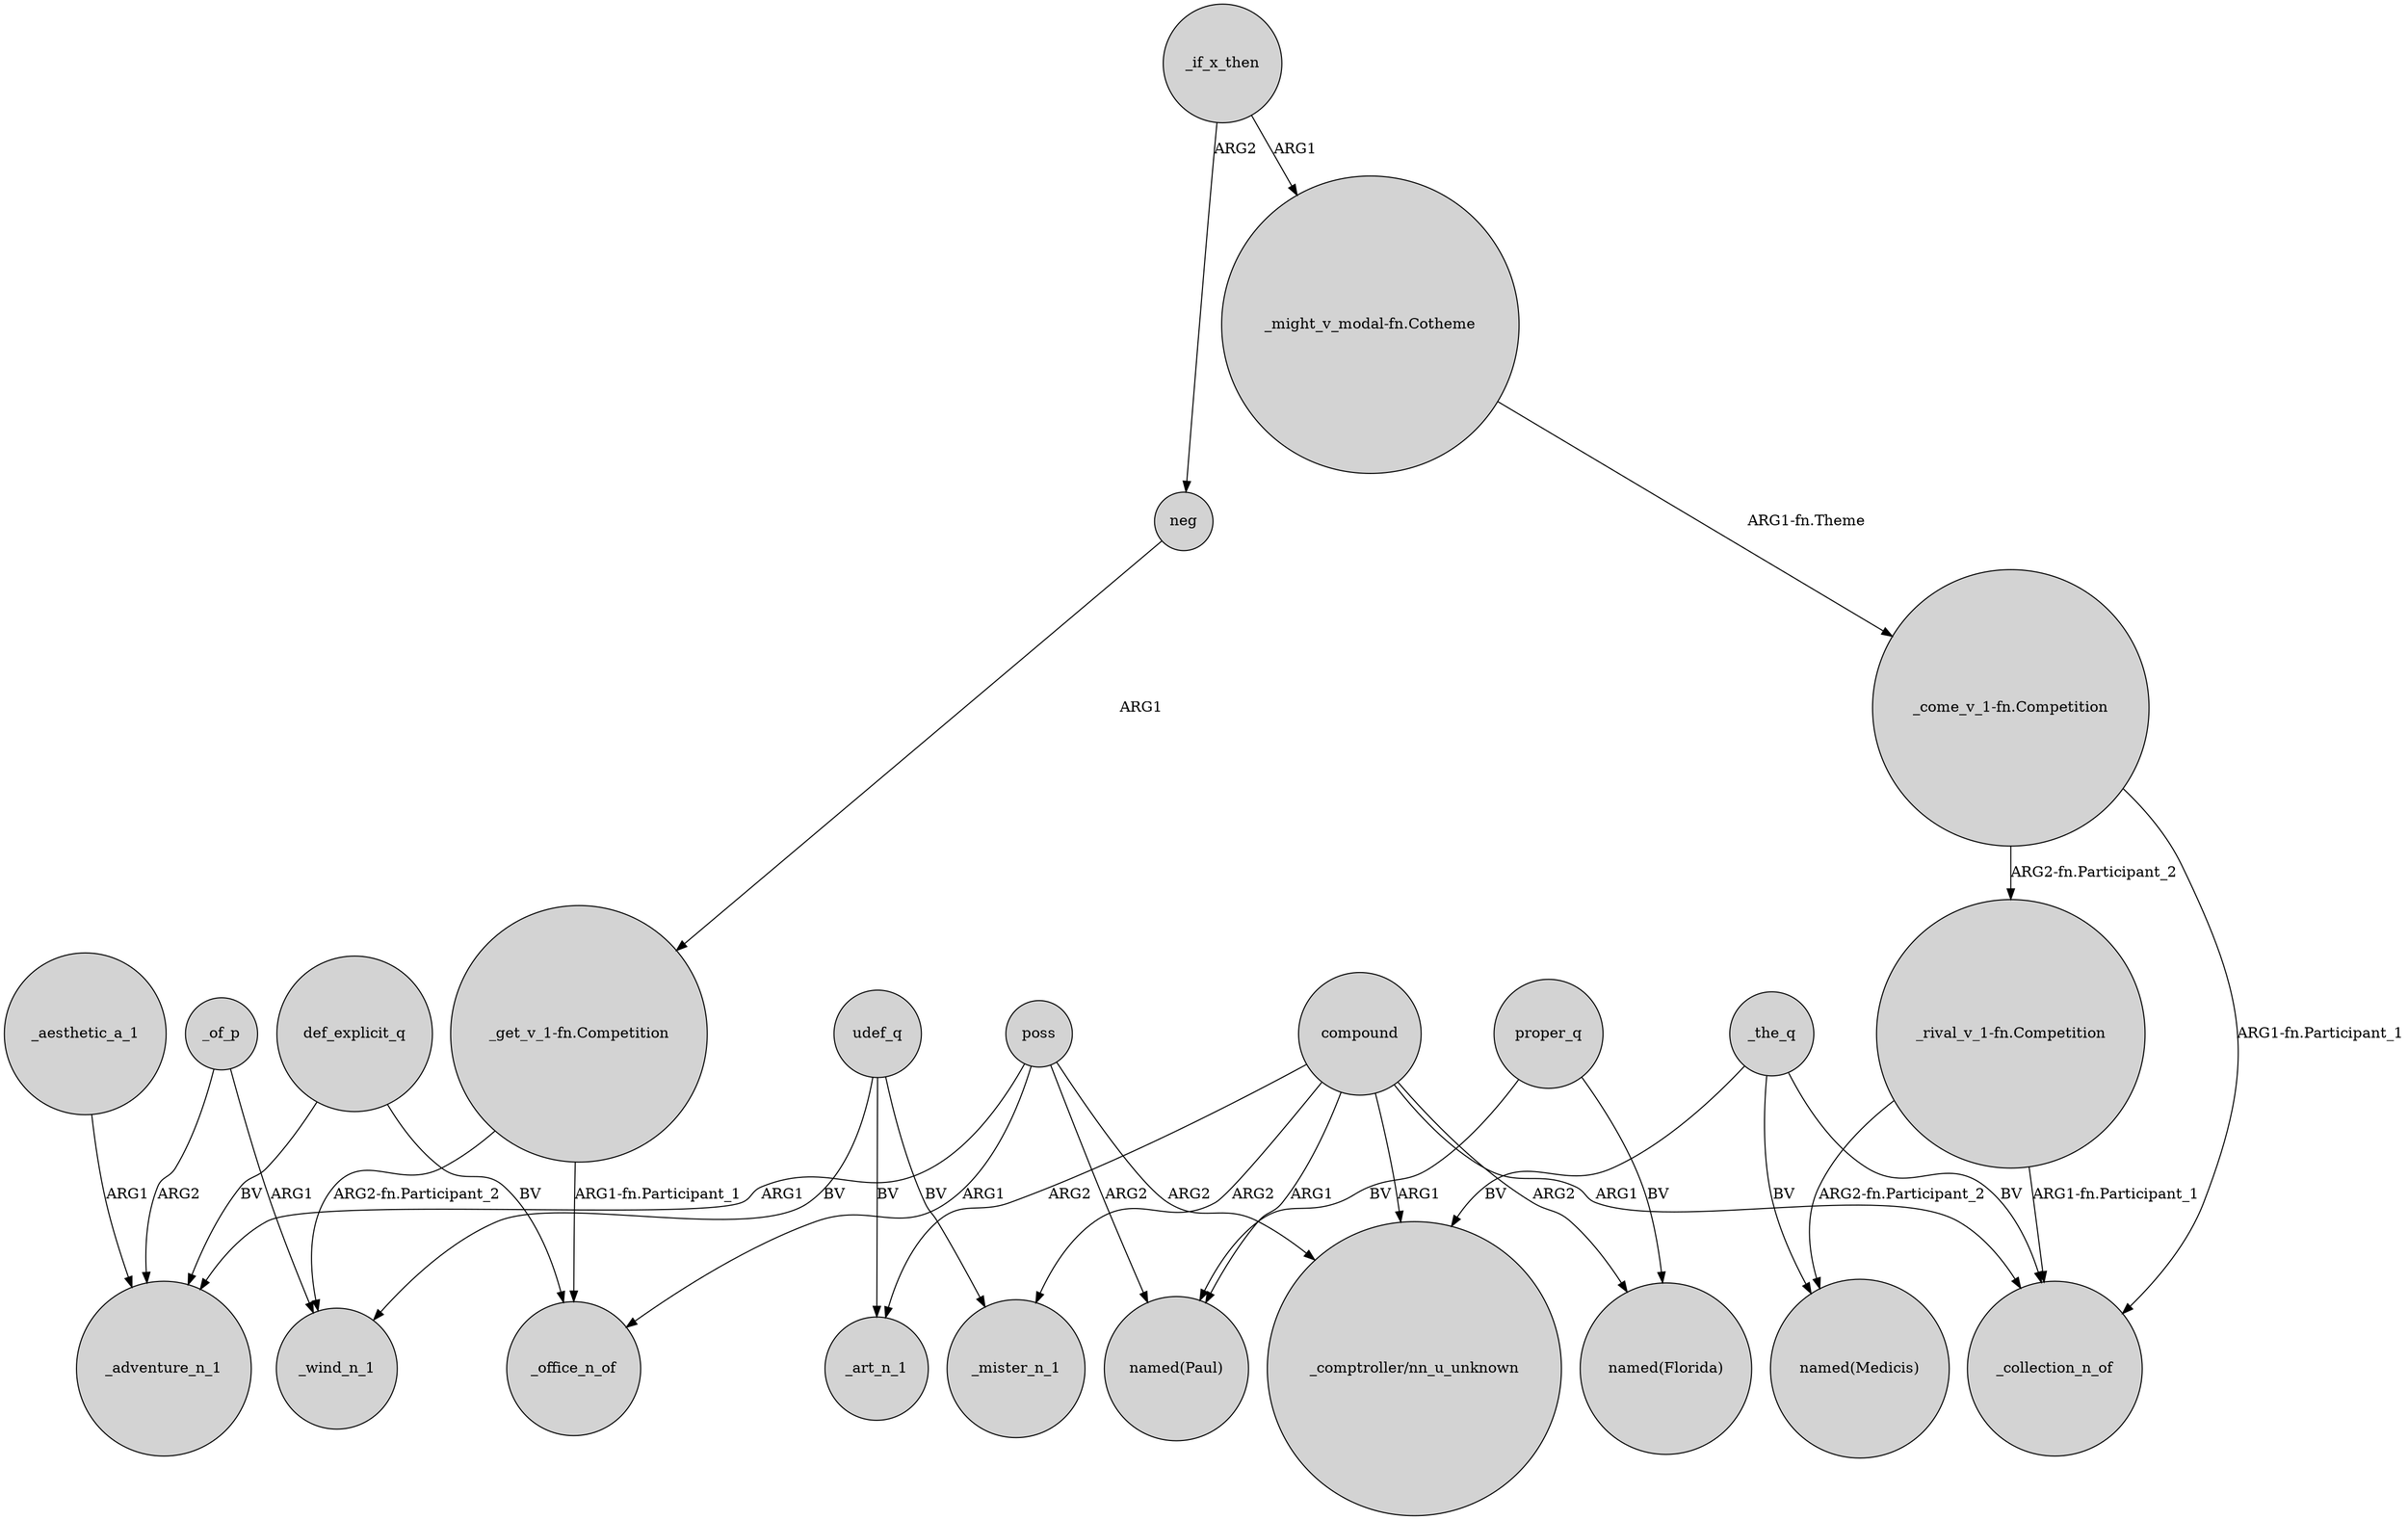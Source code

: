digraph {
	node [shape=circle style=filled]
	_if_x_then -> neg [label=ARG2]
	compound -> _mister_n_1 [label=ARG2]
	poss -> "_comptroller/nn_u_unknown" [label=ARG2]
	def_explicit_q -> _adventure_n_1 [label=BV]
	udef_q -> _wind_n_1 [label=BV]
	_of_p -> _wind_n_1 [label=ARG1]
	_the_q -> "_comptroller/nn_u_unknown" [label=BV]
	_aesthetic_a_1 -> _adventure_n_1 [label=ARG1]
	_the_q -> "named(Medicis)" [label=BV]
	"_might_v_modal-fn.Cotheme" -> "_come_v_1-fn.Competition" [label="ARG1-fn.Theme"]
	_of_p -> _adventure_n_1 [label=ARG2]
	udef_q -> _mister_n_1 [label=BV]
	"_come_v_1-fn.Competition" -> _collection_n_of [label="ARG1-fn.Participant_1"]
	"_rival_v_1-fn.Competition" -> "named(Medicis)" [label="ARG2-fn.Participant_2"]
	_the_q -> _collection_n_of [label=BV]
	poss -> _office_n_of [label=ARG1]
	_if_x_then -> "_might_v_modal-fn.Cotheme" [label=ARG1]
	poss -> "named(Paul)" [label=ARG2]
	compound -> _collection_n_of [label=ARG1]
	poss -> _adventure_n_1 [label=ARG1]
	compound -> "named(Florida)" [label=ARG2]
	compound -> "named(Paul)" [label=ARG1]
	"_come_v_1-fn.Competition" -> "_rival_v_1-fn.Competition" [label="ARG2-fn.Participant_2"]
	proper_q -> "named(Paul)" [label=BV]
	"_get_v_1-fn.Competition" -> _office_n_of [label="ARG1-fn.Participant_1"]
	"_get_v_1-fn.Competition" -> _wind_n_1 [label="ARG2-fn.Participant_2"]
	"_rival_v_1-fn.Competition" -> _collection_n_of [label="ARG1-fn.Participant_1"]
	proper_q -> "named(Florida)" [label=BV]
	def_explicit_q -> _office_n_of [label=BV]
	neg -> "_get_v_1-fn.Competition" [label=ARG1]
	udef_q -> _art_n_1 [label=BV]
	compound -> _art_n_1 [label=ARG2]
	compound -> "_comptroller/nn_u_unknown" [label=ARG1]
}
